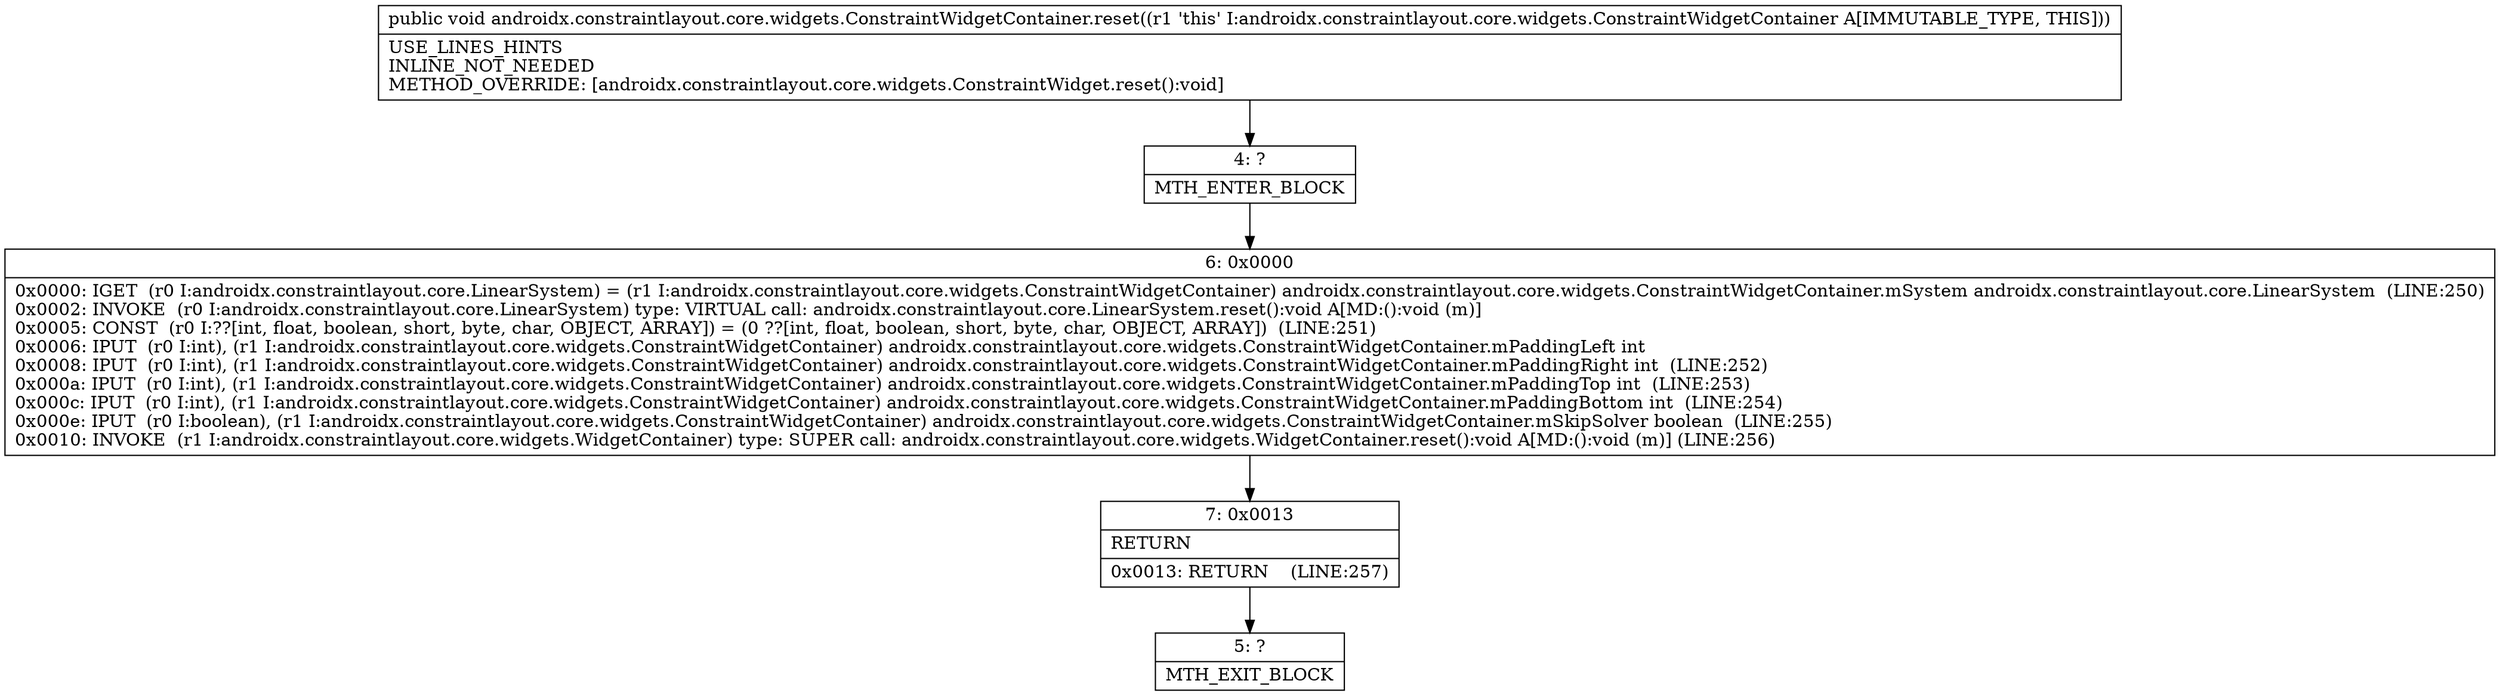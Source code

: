 digraph "CFG forandroidx.constraintlayout.core.widgets.ConstraintWidgetContainer.reset()V" {
Node_4 [shape=record,label="{4\:\ ?|MTH_ENTER_BLOCK\l}"];
Node_6 [shape=record,label="{6\:\ 0x0000|0x0000: IGET  (r0 I:androidx.constraintlayout.core.LinearSystem) = (r1 I:androidx.constraintlayout.core.widgets.ConstraintWidgetContainer) androidx.constraintlayout.core.widgets.ConstraintWidgetContainer.mSystem androidx.constraintlayout.core.LinearSystem  (LINE:250)\l0x0002: INVOKE  (r0 I:androidx.constraintlayout.core.LinearSystem) type: VIRTUAL call: androidx.constraintlayout.core.LinearSystem.reset():void A[MD:():void (m)]\l0x0005: CONST  (r0 I:??[int, float, boolean, short, byte, char, OBJECT, ARRAY]) = (0 ??[int, float, boolean, short, byte, char, OBJECT, ARRAY])  (LINE:251)\l0x0006: IPUT  (r0 I:int), (r1 I:androidx.constraintlayout.core.widgets.ConstraintWidgetContainer) androidx.constraintlayout.core.widgets.ConstraintWidgetContainer.mPaddingLeft int \l0x0008: IPUT  (r0 I:int), (r1 I:androidx.constraintlayout.core.widgets.ConstraintWidgetContainer) androidx.constraintlayout.core.widgets.ConstraintWidgetContainer.mPaddingRight int  (LINE:252)\l0x000a: IPUT  (r0 I:int), (r1 I:androidx.constraintlayout.core.widgets.ConstraintWidgetContainer) androidx.constraintlayout.core.widgets.ConstraintWidgetContainer.mPaddingTop int  (LINE:253)\l0x000c: IPUT  (r0 I:int), (r1 I:androidx.constraintlayout.core.widgets.ConstraintWidgetContainer) androidx.constraintlayout.core.widgets.ConstraintWidgetContainer.mPaddingBottom int  (LINE:254)\l0x000e: IPUT  (r0 I:boolean), (r1 I:androidx.constraintlayout.core.widgets.ConstraintWidgetContainer) androidx.constraintlayout.core.widgets.ConstraintWidgetContainer.mSkipSolver boolean  (LINE:255)\l0x0010: INVOKE  (r1 I:androidx.constraintlayout.core.widgets.WidgetContainer) type: SUPER call: androidx.constraintlayout.core.widgets.WidgetContainer.reset():void A[MD:():void (m)] (LINE:256)\l}"];
Node_7 [shape=record,label="{7\:\ 0x0013|RETURN\l|0x0013: RETURN    (LINE:257)\l}"];
Node_5 [shape=record,label="{5\:\ ?|MTH_EXIT_BLOCK\l}"];
MethodNode[shape=record,label="{public void androidx.constraintlayout.core.widgets.ConstraintWidgetContainer.reset((r1 'this' I:androidx.constraintlayout.core.widgets.ConstraintWidgetContainer A[IMMUTABLE_TYPE, THIS]))  | USE_LINES_HINTS\lINLINE_NOT_NEEDED\lMETHOD_OVERRIDE: [androidx.constraintlayout.core.widgets.ConstraintWidget.reset():void]\l}"];
MethodNode -> Node_4;Node_4 -> Node_6;
Node_6 -> Node_7;
Node_7 -> Node_5;
}

